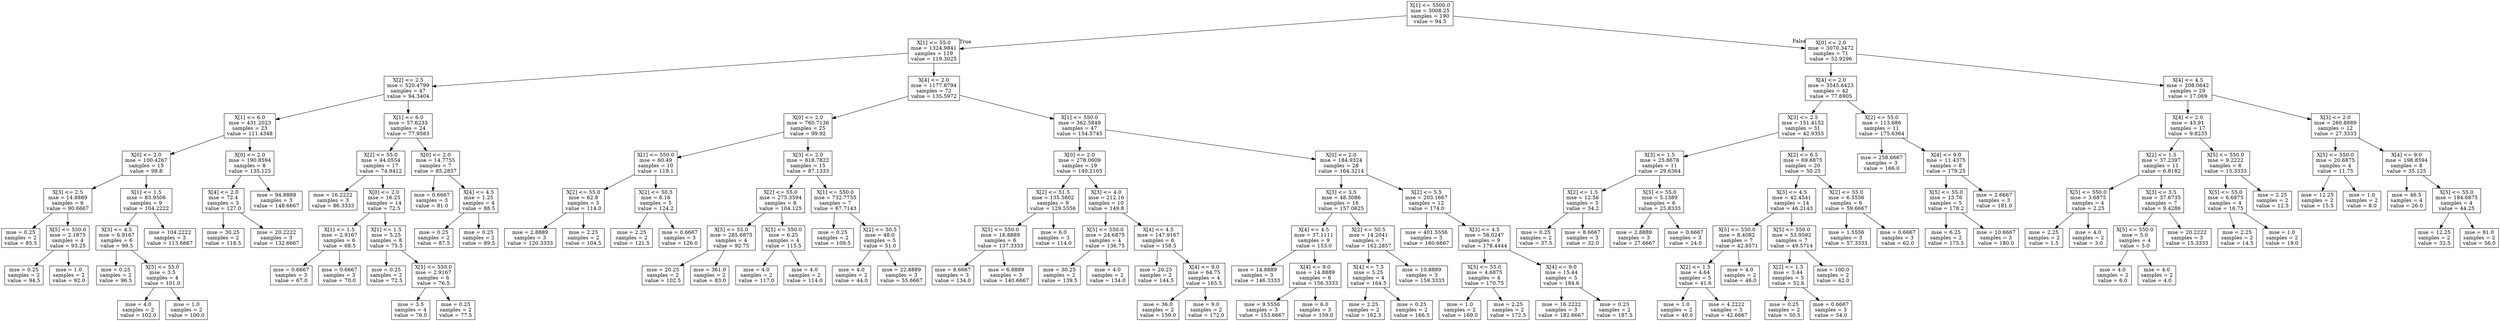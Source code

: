 digraph Tree {
node [shape=box] ;
0 [label="X[1] <= 5500.0\nmse = 3008.25\nsamples = 190\nvalue = 94.5"] ;
1 [label="X[1] <= 55.0\nmse = 1324.9841\nsamples = 119\nvalue = 119.3025"] ;
0 -> 1 [labeldistance=2.5, labelangle=45, headlabel="True"] ;
2 [label="X[2] <= 2.5\nmse = 520.4799\nsamples = 47\nvalue = 94.3404"] ;
1 -> 2 ;
3 [label="X[1] <= 6.0\nmse = 431.2023\nsamples = 23\nvalue = 111.4348"] ;
2 -> 3 ;
4 [label="X[0] <= 2.0\nmse = 100.4267\nsamples = 15\nvalue = 98.8"] ;
3 -> 4 ;
5 [label="X[3] <= 2.5\nmse = 14.8889\nsamples = 6\nvalue = 90.6667"] ;
4 -> 5 ;
6 [label="mse = 0.25\nsamples = 2\nvalue = 85.5"] ;
5 -> 6 ;
7 [label="X[5] <= 550.0\nmse = 2.1875\nsamples = 4\nvalue = 93.25"] ;
5 -> 7 ;
8 [label="mse = 0.25\nsamples = 2\nvalue = 94.5"] ;
7 -> 8 ;
9 [label="mse = 1.0\nsamples = 2\nvalue = 92.0"] ;
7 -> 9 ;
10 [label="X[1] <= 1.5\nmse = 83.9506\nsamples = 9\nvalue = 104.2222"] ;
4 -> 10 ;
11 [label="X[3] <= 4.5\nmse = 6.9167\nsamples = 6\nvalue = 99.5"] ;
10 -> 11 ;
12 [label="mse = 0.25\nsamples = 2\nvalue = 96.5"] ;
11 -> 12 ;
13 [label="X[5] <= 55.0\nmse = 3.5\nsamples = 4\nvalue = 101.0"] ;
11 -> 13 ;
14 [label="mse = 4.0\nsamples = 2\nvalue = 102.0"] ;
13 -> 14 ;
15 [label="mse = 1.0\nsamples = 2\nvalue = 100.0"] ;
13 -> 15 ;
16 [label="mse = 104.2222\nsamples = 3\nvalue = 113.6667"] ;
10 -> 16 ;
17 [label="X[0] <= 2.0\nmse = 190.8594\nsamples = 8\nvalue = 135.125"] ;
3 -> 17 ;
18 [label="X[4] <= 2.0\nmse = 72.4\nsamples = 5\nvalue = 127.0"] ;
17 -> 18 ;
19 [label="mse = 30.25\nsamples = 2\nvalue = 118.5"] ;
18 -> 19 ;
20 [label="mse = 20.2222\nsamples = 3\nvalue = 132.6667"] ;
18 -> 20 ;
21 [label="mse = 94.8889\nsamples = 3\nvalue = 148.6667"] ;
17 -> 21 ;
22 [label="X[1] <= 6.0\nmse = 57.6233\nsamples = 24\nvalue = 77.9583"] ;
2 -> 22 ;
23 [label="X[2] <= 55.0\nmse = 44.0554\nsamples = 17\nvalue = 74.9412"] ;
22 -> 23 ;
24 [label="mse = 16.2222\nsamples = 3\nvalue = 86.3333"] ;
23 -> 24 ;
25 [label="X[0] <= 2.0\nmse = 16.25\nsamples = 14\nvalue = 72.5"] ;
23 -> 25 ;
26 [label="X[1] <= 1.5\nmse = 2.9167\nsamples = 6\nvalue = 68.5"] ;
25 -> 26 ;
27 [label="mse = 0.6667\nsamples = 3\nvalue = 67.0"] ;
26 -> 27 ;
28 [label="mse = 0.6667\nsamples = 3\nvalue = 70.0"] ;
26 -> 28 ;
29 [label="X[1] <= 1.5\nmse = 5.25\nsamples = 8\nvalue = 75.5"] ;
25 -> 29 ;
30 [label="mse = 0.25\nsamples = 2\nvalue = 72.5"] ;
29 -> 30 ;
31 [label="X[5] <= 550.0\nmse = 2.9167\nsamples = 6\nvalue = 76.5"] ;
29 -> 31 ;
32 [label="mse = 3.5\nsamples = 4\nvalue = 76.0"] ;
31 -> 32 ;
33 [label="mse = 0.25\nsamples = 2\nvalue = 77.5"] ;
31 -> 33 ;
34 [label="X[0] <= 2.0\nmse = 14.7755\nsamples = 7\nvalue = 85.2857"] ;
22 -> 34 ;
35 [label="mse = 0.6667\nsamples = 3\nvalue = 81.0"] ;
34 -> 35 ;
36 [label="X[4] <= 4.5\nmse = 1.25\nsamples = 4\nvalue = 88.5"] ;
34 -> 36 ;
37 [label="mse = 0.25\nsamples = 2\nvalue = 87.5"] ;
36 -> 37 ;
38 [label="mse = 0.25\nsamples = 2\nvalue = 89.5"] ;
36 -> 38 ;
39 [label="X[4] <= 2.0\nmse = 1177.8794\nsamples = 72\nvalue = 135.5972"] ;
1 -> 39 ;
40 [label="X[0] <= 2.0\nmse = 760.7136\nsamples = 25\nvalue = 99.92"] ;
39 -> 40 ;
41 [label="X[1] <= 550.0\nmse = 60.49\nsamples = 10\nvalue = 119.1"] ;
40 -> 41 ;
42 [label="X[2] <= 55.0\nmse = 62.8\nsamples = 5\nvalue = 114.0"] ;
41 -> 42 ;
43 [label="mse = 2.8889\nsamples = 3\nvalue = 120.3333"] ;
42 -> 43 ;
44 [label="mse = 2.25\nsamples = 2\nvalue = 104.5"] ;
42 -> 44 ;
45 [label="X[2] <= 50.5\nmse = 6.16\nsamples = 5\nvalue = 124.2"] ;
41 -> 45 ;
46 [label="mse = 2.25\nsamples = 2\nvalue = 121.5"] ;
45 -> 46 ;
47 [label="mse = 0.6667\nsamples = 3\nvalue = 126.0"] ;
45 -> 47 ;
48 [label="X[3] <= 2.0\nmse = 818.7822\nsamples = 15\nvalue = 87.1333"] ;
40 -> 48 ;
49 [label="X[2] <= 55.0\nmse = 275.3594\nsamples = 8\nvalue = 104.125"] ;
48 -> 49 ;
50 [label="X[5] <= 55.0\nmse = 285.6875\nsamples = 4\nvalue = 92.75"] ;
49 -> 50 ;
51 [label="mse = 20.25\nsamples = 2\nvalue = 102.5"] ;
50 -> 51 ;
52 [label="mse = 361.0\nsamples = 2\nvalue = 83.0"] ;
50 -> 52 ;
53 [label="X[5] <= 550.0\nmse = 6.25\nsamples = 4\nvalue = 115.5"] ;
49 -> 53 ;
54 [label="mse = 4.0\nsamples = 2\nvalue = 117.0"] ;
53 -> 54 ;
55 [label="mse = 4.0\nsamples = 2\nvalue = 114.0"] ;
53 -> 55 ;
56 [label="X[1] <= 550.0\nmse = 732.7755\nsamples = 7\nvalue = 67.7143"] ;
48 -> 56 ;
57 [label="mse = 0.25\nsamples = 2\nvalue = 109.5"] ;
56 -> 57 ;
58 [label="X[2] <= 50.5\nmse = 48.0\nsamples = 5\nvalue = 51.0"] ;
56 -> 58 ;
59 [label="mse = 4.0\nsamples = 2\nvalue = 44.0"] ;
58 -> 59 ;
60 [label="mse = 22.8889\nsamples = 3\nvalue = 55.6667"] ;
58 -> 60 ;
61 [label="X[1] <= 550.0\nmse = 362.5849\nsamples = 47\nvalue = 154.5745"] ;
39 -> 61 ;
62 [label="X[0] <= 2.0\nmse = 278.0609\nsamples = 19\nvalue = 140.2105"] ;
61 -> 62 ;
63 [label="X[2] <= 51.5\nmse = 135.5802\nsamples = 9\nvalue = 129.5556"] ;
62 -> 63 ;
64 [label="X[5] <= 550.0\nmse = 18.8889\nsamples = 6\nvalue = 137.3333"] ;
63 -> 64 ;
65 [label="mse = 8.6667\nsamples = 3\nvalue = 134.0"] ;
64 -> 65 ;
66 [label="mse = 6.8889\nsamples = 3\nvalue = 140.6667"] ;
64 -> 66 ;
67 [label="mse = 6.0\nsamples = 3\nvalue = 114.0"] ;
63 -> 67 ;
68 [label="X[3] <= 4.0\nmse = 212.16\nsamples = 10\nvalue = 149.8"] ;
62 -> 68 ;
69 [label="X[5] <= 550.0\nmse = 24.6875\nsamples = 4\nvalue = 136.75"] ;
68 -> 69 ;
70 [label="mse = 30.25\nsamples = 2\nvalue = 139.5"] ;
69 -> 70 ;
71 [label="mse = 4.0\nsamples = 2\nvalue = 134.0"] ;
69 -> 71 ;
72 [label="X[4] <= 4.5\nmse = 147.9167\nsamples = 6\nvalue = 158.5"] ;
68 -> 72 ;
73 [label="mse = 20.25\nsamples = 2\nvalue = 144.5"] ;
72 -> 73 ;
74 [label="X[4] <= 9.0\nmse = 64.75\nsamples = 4\nvalue = 165.5"] ;
72 -> 74 ;
75 [label="mse = 36.0\nsamples = 2\nvalue = 159.0"] ;
74 -> 75 ;
76 [label="mse = 9.0\nsamples = 2\nvalue = 172.0"] ;
74 -> 76 ;
77 [label="X[0] <= 2.0\nmse = 184.9324\nsamples = 28\nvalue = 164.3214"] ;
61 -> 77 ;
78 [label="X[3] <= 3.5\nmse = 48.3086\nsamples = 16\nvalue = 157.0625"] ;
77 -> 78 ;
79 [label="X[4] <= 4.5\nmse = 37.1111\nsamples = 9\nvalue = 153.0"] ;
78 -> 79 ;
80 [label="mse = 14.8889\nsamples = 3\nvalue = 146.3333"] ;
79 -> 80 ;
81 [label="X[4] <= 9.0\nmse = 14.8889\nsamples = 6\nvalue = 156.3333"] ;
79 -> 81 ;
82 [label="mse = 9.5556\nsamples = 3\nvalue = 153.6667"] ;
81 -> 82 ;
83 [label="mse = 6.0\nsamples = 3\nvalue = 159.0"] ;
81 -> 83 ;
84 [label="X[2] <= 50.5\nmse = 14.2041\nsamples = 7\nvalue = 162.2857"] ;
78 -> 84 ;
85 [label="X[4] <= 7.5\nmse = 5.25\nsamples = 4\nvalue = 164.5"] ;
84 -> 85 ;
86 [label="mse = 2.25\nsamples = 2\nvalue = 162.5"] ;
85 -> 86 ;
87 [label="mse = 0.25\nsamples = 2\nvalue = 166.5"] ;
85 -> 87 ;
88 [label="mse = 10.8889\nsamples = 3\nvalue = 159.3333"] ;
84 -> 88 ;
89 [label="X[2] <= 5.5\nmse = 203.1667\nsamples = 12\nvalue = 174.0"] ;
77 -> 89 ;
90 [label="mse = 401.5556\nsamples = 3\nvalue = 160.6667"] ;
89 -> 90 ;
91 [label="X[3] <= 4.5\nmse = 58.0247\nsamples = 9\nvalue = 178.4444"] ;
89 -> 91 ;
92 [label="X[5] <= 55.0\nmse = 4.6875\nsamples = 4\nvalue = 170.75"] ;
91 -> 92 ;
93 [label="mse = 1.0\nsamples = 2\nvalue = 169.0"] ;
92 -> 93 ;
94 [label="mse = 2.25\nsamples = 2\nvalue = 172.5"] ;
92 -> 94 ;
95 [label="X[4] <= 9.0\nmse = 15.44\nsamples = 5\nvalue = 184.6"] ;
91 -> 95 ;
96 [label="mse = 16.2222\nsamples = 3\nvalue = 182.6667"] ;
95 -> 96 ;
97 [label="mse = 0.25\nsamples = 2\nvalue = 187.5"] ;
95 -> 97 ;
98 [label="X[0] <= 2.0\nmse = 3070.3472\nsamples = 71\nvalue = 52.9296"] ;
0 -> 98 [labeldistance=2.5, labelangle=-45, headlabel="False"] ;
99 [label="X[4] <= 2.0\nmse = 3545.6423\nsamples = 42\nvalue = 77.6905"] ;
98 -> 99 ;
100 [label="X[3] <= 2.5\nmse = 151.4152\nsamples = 31\nvalue = 42.9355"] ;
99 -> 100 ;
101 [label="X[3] <= 1.5\nmse = 25.8678\nsamples = 11\nvalue = 29.6364"] ;
100 -> 101 ;
102 [label="X[2] <= 1.5\nmse = 12.56\nsamples = 5\nvalue = 34.2"] ;
101 -> 102 ;
103 [label="mse = 0.25\nsamples = 2\nvalue = 37.5"] ;
102 -> 103 ;
104 [label="mse = 8.6667\nsamples = 3\nvalue = 32.0"] ;
102 -> 104 ;
105 [label="X[5] <= 55.0\nmse = 5.1389\nsamples = 6\nvalue = 25.8333"] ;
101 -> 105 ;
106 [label="mse = 2.8889\nsamples = 3\nvalue = 27.6667"] ;
105 -> 106 ;
107 [label="mse = 0.6667\nsamples = 3\nvalue = 24.0"] ;
105 -> 107 ;
108 [label="X[2] <= 6.5\nmse = 69.6875\nsamples = 20\nvalue = 50.25"] ;
100 -> 108 ;
109 [label="X[3] <= 4.5\nmse = 42.4541\nsamples = 14\nvalue = 46.2143"] ;
108 -> 109 ;
110 [label="X[5] <= 550.0\nmse = 8.4082\nsamples = 7\nvalue = 42.8571"] ;
109 -> 110 ;
111 [label="X[2] <= 1.5\nmse = 4.64\nsamples = 5\nvalue = 41.6"] ;
110 -> 111 ;
112 [label="mse = 1.0\nsamples = 2\nvalue = 40.0"] ;
111 -> 112 ;
113 [label="mse = 4.2222\nsamples = 3\nvalue = 42.6667"] ;
111 -> 113 ;
114 [label="mse = 4.0\nsamples = 2\nvalue = 46.0"] ;
110 -> 114 ;
115 [label="X[5] <= 550.0\nmse = 53.9592\nsamples = 7\nvalue = 49.5714"] ;
109 -> 115 ;
116 [label="X[2] <= 1.5\nmse = 3.44\nsamples = 5\nvalue = 52.6"] ;
115 -> 116 ;
117 [label="mse = 0.25\nsamples = 2\nvalue = 50.5"] ;
116 -> 117 ;
118 [label="mse = 0.6667\nsamples = 3\nvalue = 54.0"] ;
116 -> 118 ;
119 [label="mse = 100.0\nsamples = 2\nvalue = 42.0"] ;
115 -> 119 ;
120 [label="X[2] <= 55.0\nmse = 6.5556\nsamples = 6\nvalue = 59.6667"] ;
108 -> 120 ;
121 [label="mse = 1.5556\nsamples = 3\nvalue = 57.3333"] ;
120 -> 121 ;
122 [label="mse = 0.6667\nsamples = 3\nvalue = 62.0"] ;
120 -> 122 ;
123 [label="X[2] <= 55.0\nmse = 113.686\nsamples = 11\nvalue = 175.6364"] ;
99 -> 123 ;
124 [label="mse = 258.6667\nsamples = 3\nvalue = 166.0"] ;
123 -> 124 ;
125 [label="X[4] <= 9.0\nmse = 11.4375\nsamples = 8\nvalue = 179.25"] ;
123 -> 125 ;
126 [label="X[5] <= 55.0\nmse = 13.76\nsamples = 5\nvalue = 178.2"] ;
125 -> 126 ;
127 [label="mse = 6.25\nsamples = 2\nvalue = 175.5"] ;
126 -> 127 ;
128 [label="mse = 10.6667\nsamples = 3\nvalue = 180.0"] ;
126 -> 128 ;
129 [label="mse = 2.6667\nsamples = 3\nvalue = 181.0"] ;
125 -> 129 ;
130 [label="X[4] <= 4.5\nmse = 208.0642\nsamples = 29\nvalue = 17.069"] ;
98 -> 130 ;
131 [label="X[4] <= 2.0\nmse = 43.91\nsamples = 17\nvalue = 9.8235"] ;
130 -> 131 ;
132 [label="X[2] <= 1.5\nmse = 37.2397\nsamples = 11\nvalue = 6.8182"] ;
131 -> 132 ;
133 [label="X[5] <= 550.0\nmse = 3.6875\nsamples = 4\nvalue = 2.25"] ;
132 -> 133 ;
134 [label="mse = 2.25\nsamples = 2\nvalue = 1.5"] ;
133 -> 134 ;
135 [label="mse = 4.0\nsamples = 2\nvalue = 3.0"] ;
133 -> 135 ;
136 [label="X[3] <= 3.5\nmse = 37.6735\nsamples = 7\nvalue = 9.4286"] ;
132 -> 136 ;
137 [label="X[5] <= 550.0\nmse = 5.0\nsamples = 4\nvalue = 5.0"] ;
136 -> 137 ;
138 [label="mse = 4.0\nsamples = 2\nvalue = 6.0"] ;
137 -> 138 ;
139 [label="mse = 4.0\nsamples = 2\nvalue = 4.0"] ;
137 -> 139 ;
140 [label="mse = 20.2222\nsamples = 3\nvalue = 15.3333"] ;
136 -> 140 ;
141 [label="X[5] <= 550.0\nmse = 9.2222\nsamples = 6\nvalue = 15.3333"] ;
131 -> 141 ;
142 [label="X[5] <= 55.0\nmse = 6.6875\nsamples = 4\nvalue = 16.75"] ;
141 -> 142 ;
143 [label="mse = 2.25\nsamples = 2\nvalue = 14.5"] ;
142 -> 143 ;
144 [label="mse = 1.0\nsamples = 2\nvalue = 19.0"] ;
142 -> 144 ;
145 [label="mse = 2.25\nsamples = 2\nvalue = 12.5"] ;
141 -> 145 ;
146 [label="X[3] <= 2.0\nmse = 260.8889\nsamples = 12\nvalue = 27.3333"] ;
130 -> 146 ;
147 [label="X[5] <= 550.0\nmse = 20.6875\nsamples = 4\nvalue = 11.75"] ;
146 -> 147 ;
148 [label="mse = 12.25\nsamples = 2\nvalue = 15.5"] ;
147 -> 148 ;
149 [label="mse = 1.0\nsamples = 2\nvalue = 8.0"] ;
147 -> 149 ;
150 [label="X[4] <= 9.0\nmse = 198.8594\nsamples = 8\nvalue = 35.125"] ;
146 -> 150 ;
151 [label="mse = 46.5\nsamples = 4\nvalue = 26.0"] ;
150 -> 151 ;
152 [label="X[5] <= 55.0\nmse = 184.6875\nsamples = 4\nvalue = 44.25"] ;
150 -> 152 ;
153 [label="mse = 12.25\nsamples = 2\nvalue = 32.5"] ;
152 -> 153 ;
154 [label="mse = 81.0\nsamples = 2\nvalue = 56.0"] ;
152 -> 154 ;
}